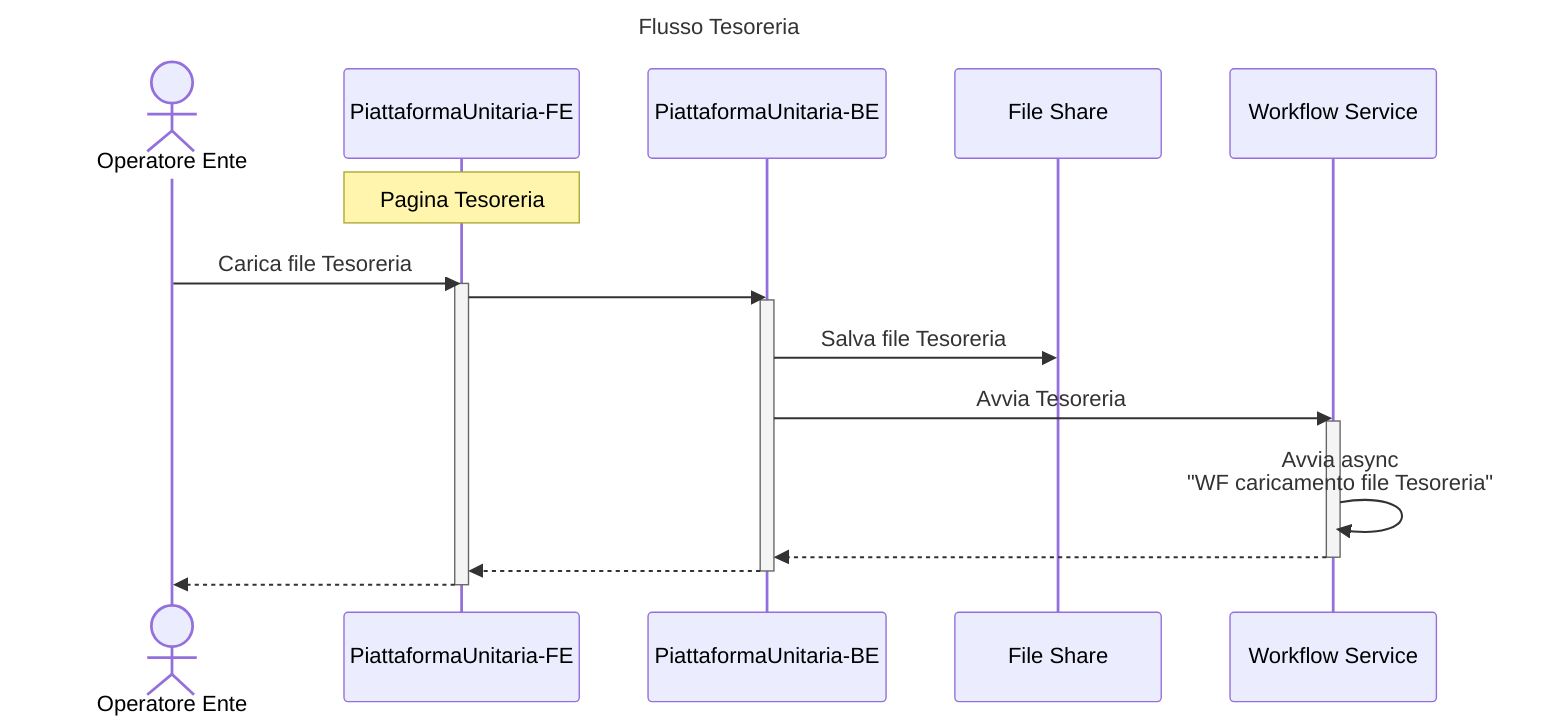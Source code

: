 ---
title: Flusso Tesoreria
---
sequenceDiagram
    actor USER as Operatore Ente
    participant PU-FE as PiattaformaUnitaria-FE
    participant PU-BE as PiattaformaUnitaria-BE
    participant FS as File Share
    participant WF as Workflow Service

    note over PU-FE: Pagina Tesoreria
    USER ->> PU-FE: Carica file Tesoreria

    activate PU-FE
        PU-FE ->> PU-BE: #

        activate PU-BE
            PU-BE ->> FS: Salva file Tesoreria
            PU-BE ->> WF: Avvia Tesoreria

            activate WF
                WF ->>WF: Avvia async<BR />"WF caricamento file Tesoreria"
                WF -->> PU-BE: #
            deactivate WF

            PU-BE -->> PU-FE: #
        deactivate PU-BE

        PU-FE -->> USER: #
    deactivate PU-FE
